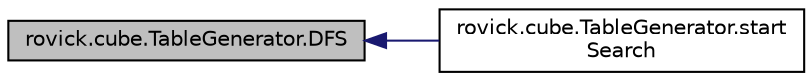 digraph "rovick.cube.TableGenerator.DFS"
{
  edge [fontname="Helvetica",fontsize="10",labelfontname="Helvetica",labelfontsize="10"];
  node [fontname="Helvetica",fontsize="10",shape=record];
  rankdir="LR";
  Node24 [label="rovick.cube.TableGenerator.DFS",height=0.2,width=0.4,color="black", fillcolor="grey75", style="filled", fontcolor="black"];
  Node24 -> Node25 [dir="back",color="midnightblue",fontsize="10",style="solid",fontname="Helvetica"];
  Node25 [label="rovick.cube.TableGenerator.start\lSearch",height=0.2,width=0.4,color="black", fillcolor="white", style="filled",URL="$classrovick_1_1cube_1_1_table_generator_a9e2643c8acf49581fcefe31d84cfeb1c.html#a9e2643c8acf49581fcefe31d84cfeb1c"];
}
